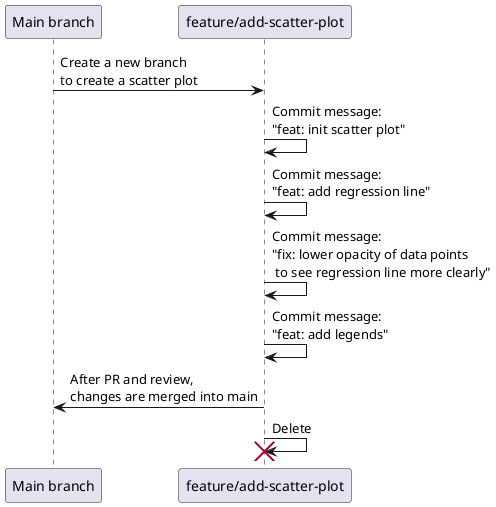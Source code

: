 @startuml commits

"Main branch" -> "feature/add-scatter-plot": Create a new branch\nto create a scatter plot
"feature/add-scatter-plot" -> "feature/add-scatter-plot": Commit message:\n"feat: init scatter plot"
"feature/add-scatter-plot" -> "feature/add-scatter-plot": Commit message:\n"feat: add regression line"
"feature/add-scatter-plot" -> "feature/add-scatter-plot": Commit message:\n"fix: lower opacity of data points\n to see regression line more clearly"
"feature/add-scatter-plot" -> "feature/add-scatter-plot": Commit message:\n"feat: add legends"
"feature/add-scatter-plot" -> "Main branch": After PR and review,\nchanges are merged into main
"feature/add-scatter-plot" -> "feature/add-scatter-plot" !! : Delete

@enduml 
